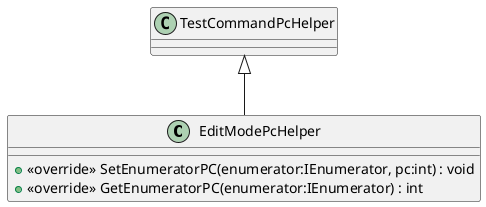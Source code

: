 @startuml
class EditModePcHelper {
    + <<override>> SetEnumeratorPC(enumerator:IEnumerator, pc:int) : void
    + <<override>> GetEnumeratorPC(enumerator:IEnumerator) : int
}
TestCommandPcHelper <|-- EditModePcHelper
@enduml
